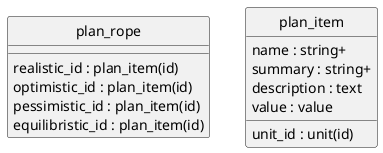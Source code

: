 @startuml uml
skinparam monochrome true
skinparam linetype ortho
hide circle

entity plan_rope {
  realistic_id : plan_item(id)
  optimistic_id : plan_item(id)
  pessimistic_id : plan_item(id)
  equilibristic_id : plan_item(id)
}

entity plan_item {
  name : string+
  summary : string+
  description : text
  unit_id : unit(id)
  value : value
}

@enduml
